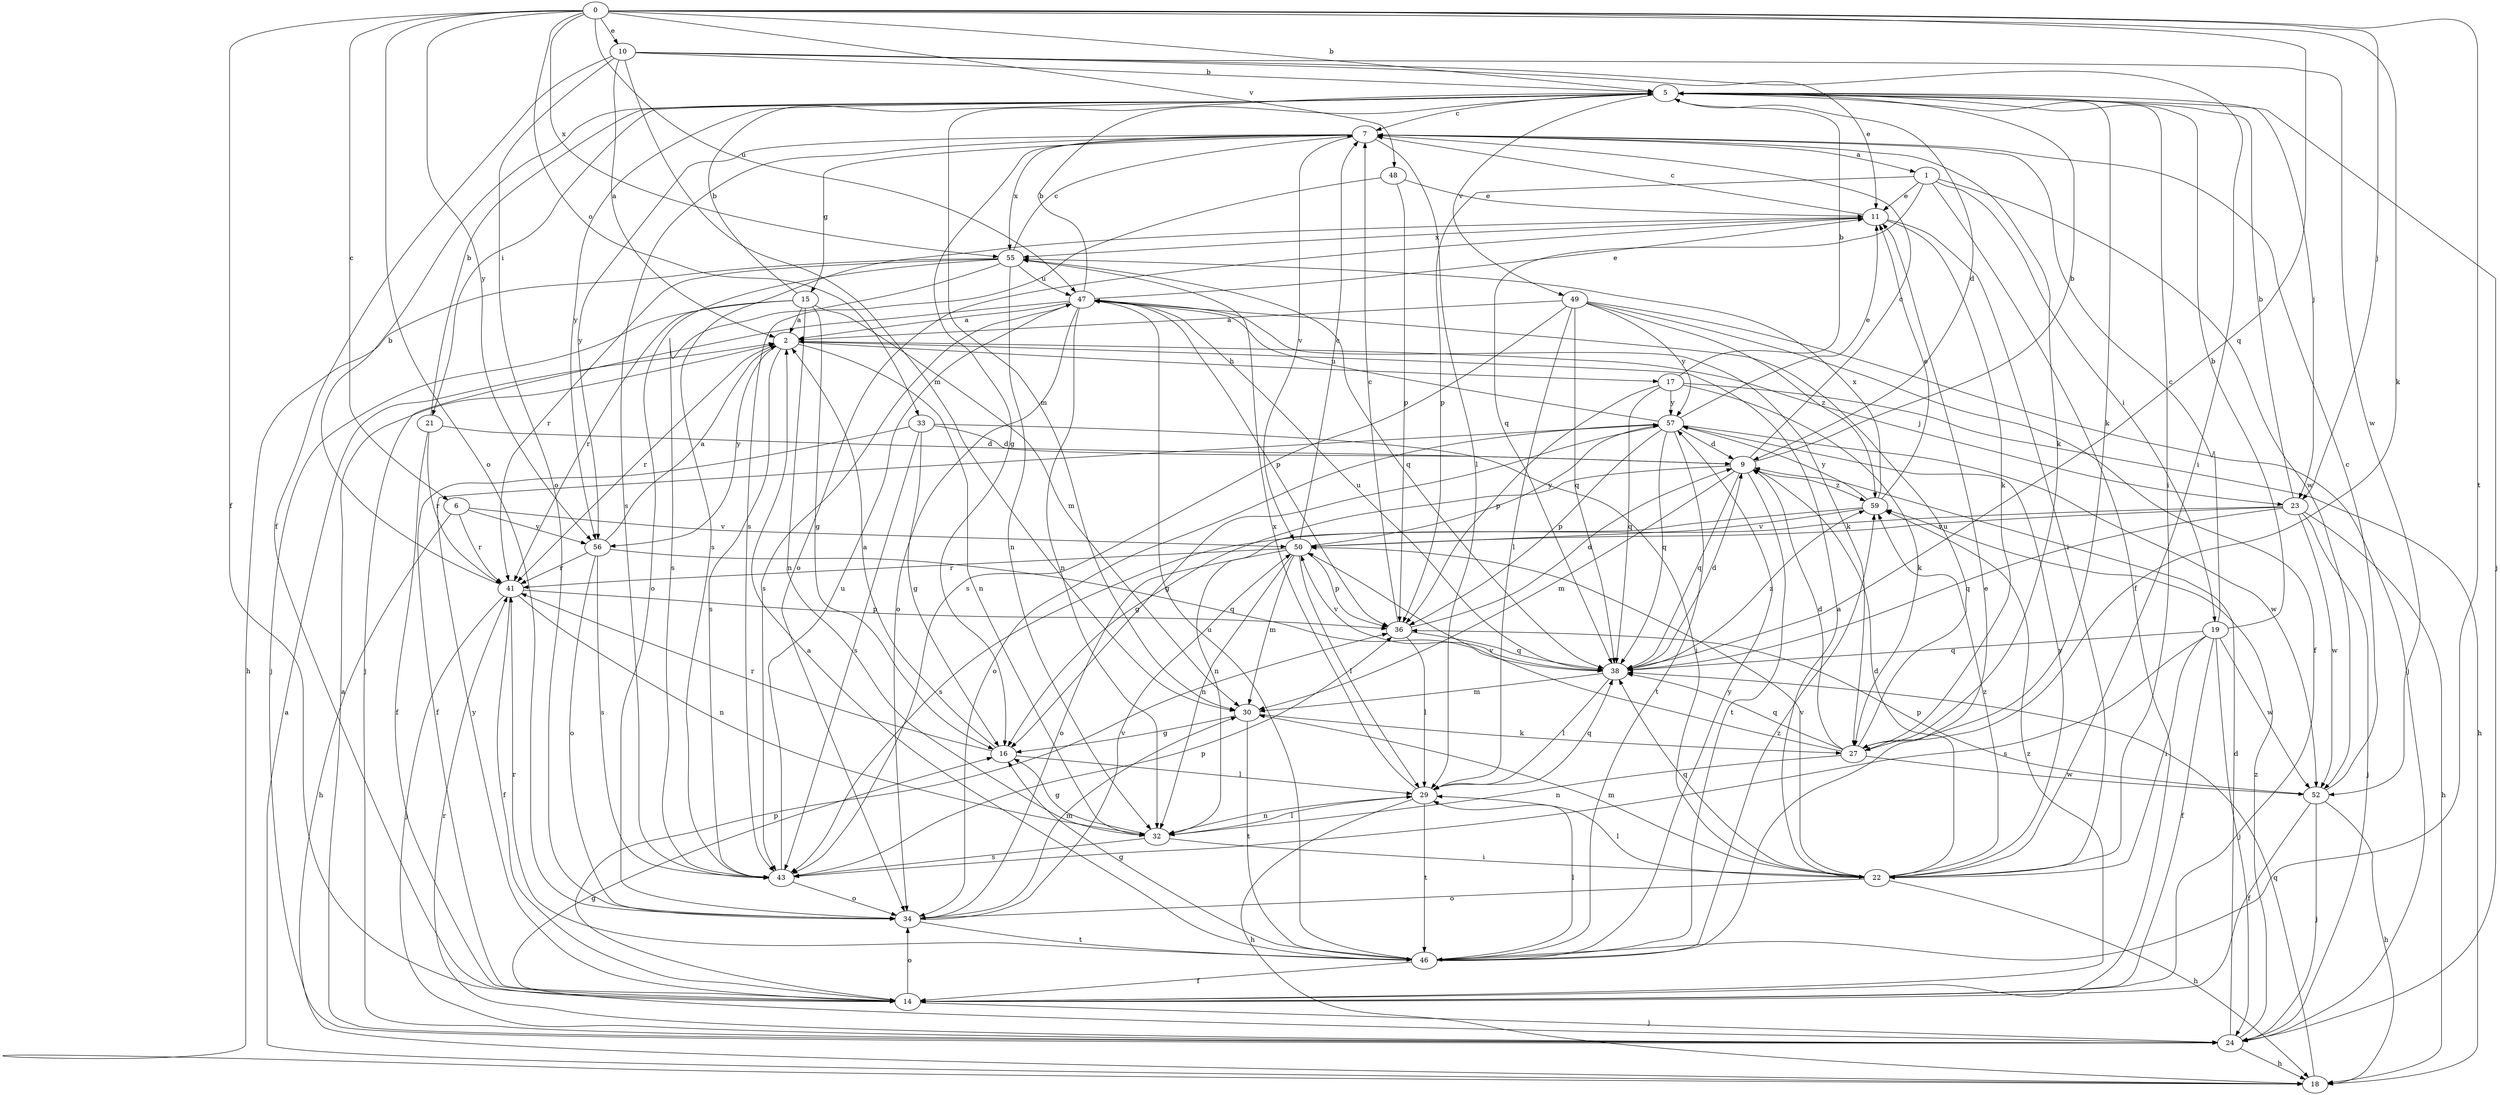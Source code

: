 strict digraph  {
0;
1;
2;
5;
6;
7;
9;
10;
11;
14;
15;
16;
17;
18;
19;
21;
22;
23;
24;
27;
29;
30;
32;
33;
34;
36;
38;
41;
43;
46;
47;
48;
49;
50;
52;
55;
56;
57;
59;
0 -> 5  [label=b];
0 -> 6  [label=c];
0 -> 10  [label=e];
0 -> 14  [label=f];
0 -> 23  [label=j];
0 -> 27  [label=k];
0 -> 33  [label=o];
0 -> 34  [label=o];
0 -> 38  [label=q];
0 -> 46  [label=t];
0 -> 47  [label=u];
0 -> 48  [label=v];
0 -> 55  [label=x];
0 -> 56  [label=y];
1 -> 11  [label=e];
1 -> 14  [label=f];
1 -> 19  [label=i];
1 -> 36  [label=p];
1 -> 38  [label=q];
1 -> 52  [label=w];
2 -> 17  [label=h];
2 -> 23  [label=j];
2 -> 32  [label=n];
2 -> 41  [label=r];
2 -> 43  [label=s];
2 -> 56  [label=y];
5 -> 7  [label=c];
5 -> 9  [label=d];
5 -> 21  [label=i];
5 -> 22  [label=i];
5 -> 23  [label=j];
5 -> 24  [label=j];
5 -> 27  [label=k];
5 -> 30  [label=m];
5 -> 49  [label=v];
5 -> 56  [label=y];
6 -> 18  [label=h];
6 -> 41  [label=r];
6 -> 50  [label=v];
6 -> 56  [label=y];
7 -> 1  [label=a];
7 -> 15  [label=g];
7 -> 16  [label=g];
7 -> 27  [label=k];
7 -> 29  [label=l];
7 -> 43  [label=s];
7 -> 50  [label=v];
7 -> 55  [label=x];
7 -> 56  [label=y];
9 -> 5  [label=b];
9 -> 7  [label=c];
9 -> 16  [label=g];
9 -> 30  [label=m];
9 -> 38  [label=q];
9 -> 46  [label=t];
9 -> 59  [label=z];
10 -> 2  [label=a];
10 -> 5  [label=b];
10 -> 11  [label=e];
10 -> 14  [label=f];
10 -> 22  [label=i];
10 -> 30  [label=m];
10 -> 34  [label=o];
10 -> 52  [label=w];
11 -> 7  [label=c];
11 -> 22  [label=i];
11 -> 27  [label=k];
11 -> 34  [label=o];
11 -> 43  [label=s];
11 -> 55  [label=x];
14 -> 24  [label=j];
14 -> 34  [label=o];
14 -> 36  [label=p];
14 -> 57  [label=y];
14 -> 59  [label=z];
15 -> 2  [label=a];
15 -> 5  [label=b];
15 -> 16  [label=g];
15 -> 24  [label=j];
15 -> 30  [label=m];
15 -> 32  [label=n];
15 -> 41  [label=r];
16 -> 2  [label=a];
16 -> 29  [label=l];
16 -> 41  [label=r];
17 -> 5  [label=b];
17 -> 18  [label=h];
17 -> 27  [label=k];
17 -> 36  [label=p];
17 -> 38  [label=q];
17 -> 57  [label=y];
18 -> 2  [label=a];
18 -> 38  [label=q];
19 -> 5  [label=b];
19 -> 7  [label=c];
19 -> 14  [label=f];
19 -> 22  [label=i];
19 -> 24  [label=j];
19 -> 38  [label=q];
19 -> 43  [label=s];
19 -> 52  [label=w];
21 -> 5  [label=b];
21 -> 9  [label=d];
21 -> 14  [label=f];
21 -> 41  [label=r];
22 -> 2  [label=a];
22 -> 9  [label=d];
22 -> 18  [label=h];
22 -> 29  [label=l];
22 -> 30  [label=m];
22 -> 34  [label=o];
22 -> 38  [label=q];
22 -> 50  [label=v];
22 -> 57  [label=y];
22 -> 59  [label=z];
23 -> 5  [label=b];
23 -> 18  [label=h];
23 -> 24  [label=j];
23 -> 38  [label=q];
23 -> 43  [label=s];
23 -> 50  [label=v];
23 -> 52  [label=w];
24 -> 2  [label=a];
24 -> 9  [label=d];
24 -> 16  [label=g];
24 -> 18  [label=h];
24 -> 41  [label=r];
24 -> 59  [label=z];
27 -> 9  [label=d];
27 -> 32  [label=n];
27 -> 38  [label=q];
27 -> 47  [label=u];
27 -> 50  [label=v];
27 -> 52  [label=w];
29 -> 18  [label=h];
29 -> 32  [label=n];
29 -> 38  [label=q];
29 -> 46  [label=t];
29 -> 55  [label=x];
30 -> 16  [label=g];
30 -> 27  [label=k];
30 -> 46  [label=t];
32 -> 16  [label=g];
32 -> 22  [label=i];
32 -> 29  [label=l];
32 -> 43  [label=s];
33 -> 9  [label=d];
33 -> 14  [label=f];
33 -> 16  [label=g];
33 -> 22  [label=i];
33 -> 43  [label=s];
34 -> 30  [label=m];
34 -> 46  [label=t];
34 -> 50  [label=v];
36 -> 7  [label=c];
36 -> 9  [label=d];
36 -> 29  [label=l];
36 -> 38  [label=q];
38 -> 9  [label=d];
38 -> 29  [label=l];
38 -> 30  [label=m];
38 -> 47  [label=u];
38 -> 50  [label=v];
38 -> 59  [label=z];
41 -> 5  [label=b];
41 -> 14  [label=f];
41 -> 24  [label=j];
41 -> 32  [label=n];
41 -> 36  [label=p];
43 -> 34  [label=o];
43 -> 36  [label=p];
43 -> 47  [label=u];
46 -> 2  [label=a];
46 -> 11  [label=e];
46 -> 14  [label=f];
46 -> 16  [label=g];
46 -> 29  [label=l];
46 -> 41  [label=r];
46 -> 47  [label=u];
46 -> 57  [label=y];
46 -> 59  [label=z];
47 -> 2  [label=a];
47 -> 5  [label=b];
47 -> 11  [label=e];
47 -> 24  [label=j];
47 -> 27  [label=k];
47 -> 32  [label=n];
47 -> 34  [label=o];
47 -> 36  [label=p];
47 -> 43  [label=s];
48 -> 11  [label=e];
48 -> 36  [label=p];
48 -> 43  [label=s];
49 -> 2  [label=a];
49 -> 14  [label=f];
49 -> 24  [label=j];
49 -> 29  [label=l];
49 -> 38  [label=q];
49 -> 43  [label=s];
49 -> 57  [label=y];
49 -> 59  [label=z];
50 -> 7  [label=c];
50 -> 29  [label=l];
50 -> 30  [label=m];
50 -> 32  [label=n];
50 -> 34  [label=o];
50 -> 36  [label=p];
50 -> 41  [label=r];
50 -> 57  [label=y];
52 -> 7  [label=c];
52 -> 14  [label=f];
52 -> 18  [label=h];
52 -> 24  [label=j];
52 -> 36  [label=p];
55 -> 7  [label=c];
55 -> 18  [label=h];
55 -> 32  [label=n];
55 -> 34  [label=o];
55 -> 38  [label=q];
55 -> 41  [label=r];
55 -> 43  [label=s];
55 -> 47  [label=u];
56 -> 2  [label=a];
56 -> 34  [label=o];
56 -> 38  [label=q];
56 -> 41  [label=r];
56 -> 43  [label=s];
57 -> 9  [label=d];
57 -> 11  [label=e];
57 -> 16  [label=g];
57 -> 34  [label=o];
57 -> 36  [label=p];
57 -> 38  [label=q];
57 -> 46  [label=t];
57 -> 47  [label=u];
57 -> 52  [label=w];
59 -> 11  [label=e];
59 -> 32  [label=n];
59 -> 50  [label=v];
59 -> 55  [label=x];
59 -> 57  [label=y];
}
